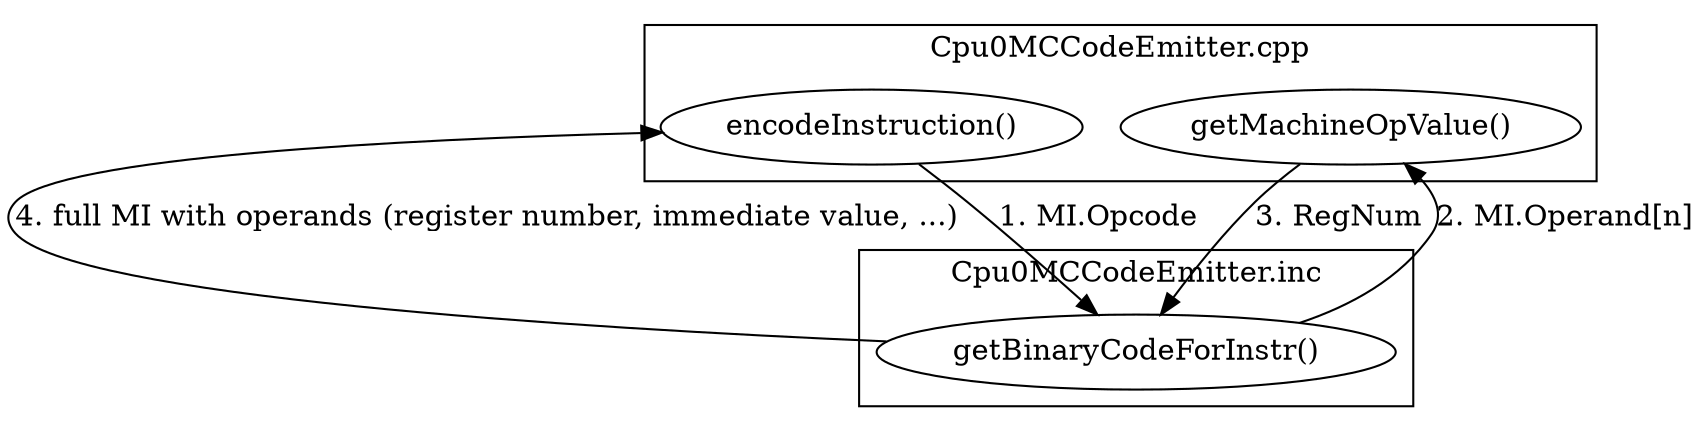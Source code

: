 digraph G {
  rankdir=TB;
  subgraph cluster0 {
    label = "Cpu0MCCodeEmitter.cpp";
    "encodeInstruction()";
    "getMachineOpValue()";
  }
  subgraph cluster1 {
    label = "Cpu0MCCodeEmitter.inc";
    "getBinaryCodeForInstr()"
  }
  
  "encodeInstruction()" -> "getBinaryCodeForInstr()" [label="1. MI.Opcode"];
  
  "getBinaryCodeForInstr()" -> "encodeInstruction()"  [label="4. full MI with operands (register number, immediate value, ...)"];
  "getBinaryCodeForInstr()" -> "getMachineOpValue()" [label="2. MI.Operand[n]"];
  
  "getMachineOpValue()" -> "getBinaryCodeForInstr()"  [label="3. RegNum"];
  
//  label = "Figure: DFD flow for instruction encode";
}
  
